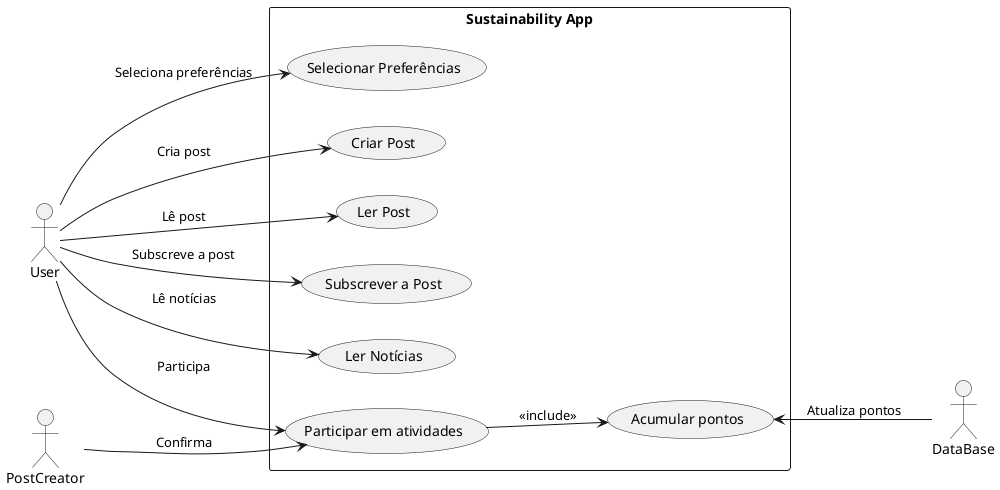 @startuml App

left to right direction
skinparam packageStyle rectangle

actor User as U
actor PostCreator as PC
actor DataBase as S

rectangle "Sustainability App" {
    usecase "Selecionar Preferências" as SelectPreferences
    usecase "Criar Post" as CreatePost
    usecase "Ler Post" as ReadPost
    usecase "Subscrever a Post" as SubscribeToPost
    usecase "Ler Notícias" as ReadNews
    usecase "Participar em atividades" as Showed
    usecase "Acumular pontos" as AccumulatePoints

    U --> SelectPreferences: Seleciona preferências
    U --> CreatePost: Cria post
    U --> ReadPost: Lê post
    U --> SubscribeToPost: Subscreve a post
    U --> ReadNews: Lê notícias
    U --> Showed: Participa
    PC --> Showed: Confirma

    AccumulatePoints <-- S: Atualiza pontos

    Showed --> AccumulatePoints: <<include>>
}

@enduml

